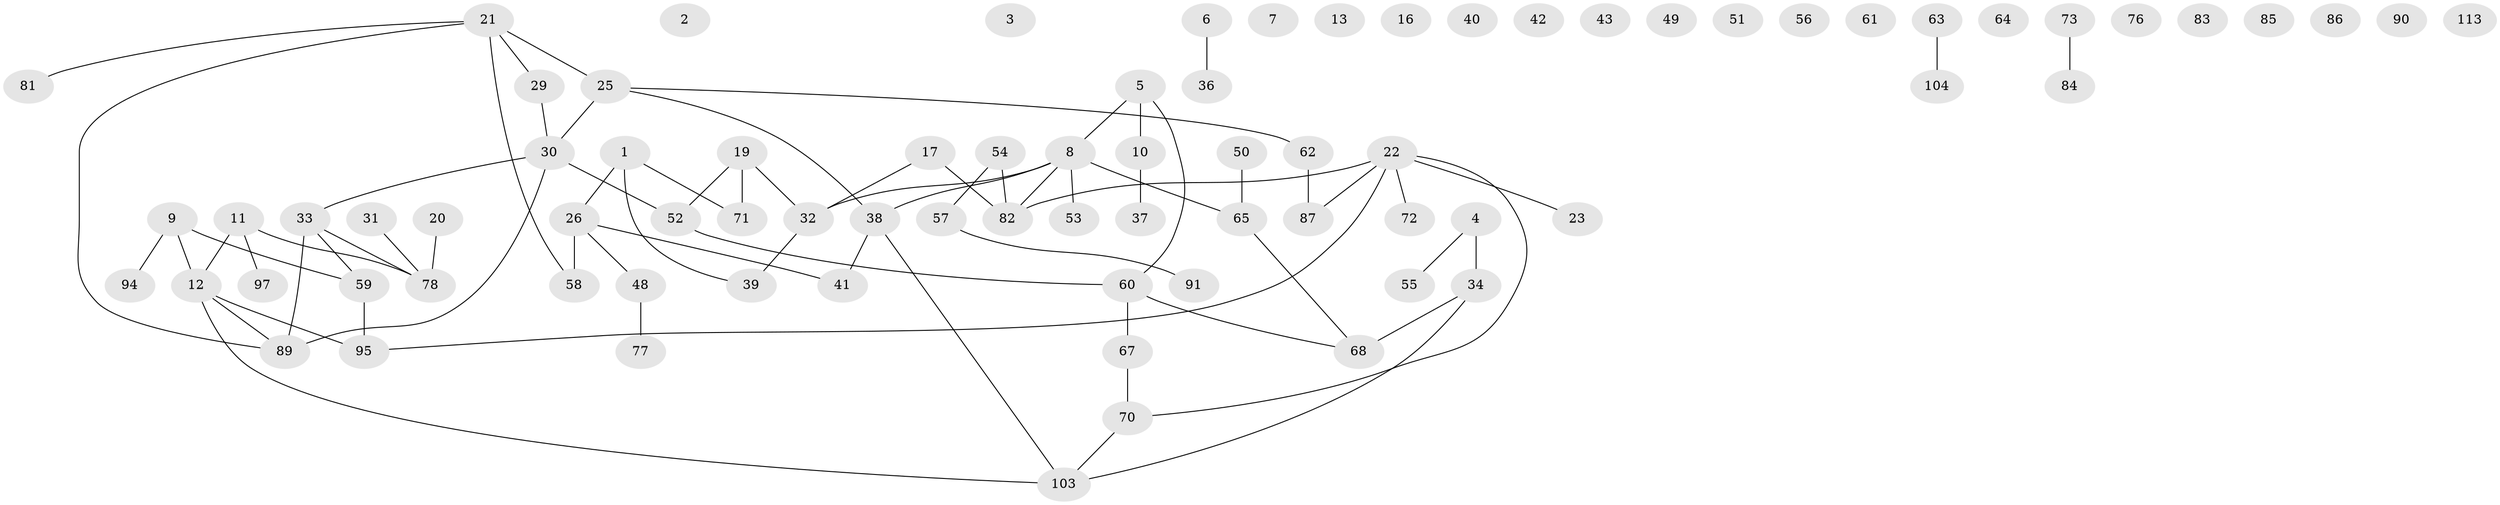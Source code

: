 // original degree distribution, {1: 0.23893805309734514, 0: 0.1592920353982301, 2: 0.25663716814159293, 3: 0.23008849557522124, 4: 0.07079646017699115, 5: 0.04424778761061947}
// Generated by graph-tools (version 1.1) at 2025/16/03/04/25 18:16:43]
// undirected, 79 vertices, 75 edges
graph export_dot {
graph [start="1"]
  node [color=gray90,style=filled];
  1 [super="+28"];
  2;
  3;
  4;
  5 [super="+24"];
  6;
  7;
  8 [super="+69+18"];
  9 [super="+15"];
  10 [super="+45+44"];
  11 [super="+14+96"];
  12 [super="+66"];
  13;
  16;
  17;
  19;
  20;
  21 [super="+74+27"];
  22 [super="+75"];
  23;
  25 [super="+88"];
  26 [super="+46"];
  29;
  30 [super="+35+110"];
  31;
  32 [super="+93"];
  33 [super="+47"];
  34;
  36;
  37;
  38;
  39 [super="+92+101"];
  40;
  41 [super="+107"];
  42;
  43;
  48;
  49;
  50;
  51;
  52;
  53;
  54;
  55;
  56;
  57;
  58;
  59;
  60;
  61;
  62;
  63;
  64;
  65;
  67;
  68;
  70;
  71;
  72;
  73;
  76 [super="+106"];
  77;
  78 [super="+108"];
  81;
  82;
  83;
  84 [super="+109"];
  85;
  86;
  87;
  89 [super="+102+112"];
  90;
  91;
  94;
  95;
  97;
  103;
  104 [super="+105"];
  113;
  1 -- 26;
  1 -- 71;
  1 -- 39;
  4 -- 34;
  4 -- 55;
  5 -- 60;
  5 -- 8;
  5 -- 10;
  6 -- 36;
  8 -- 32;
  8 -- 65;
  8 -- 82;
  8 -- 53;
  8 -- 38;
  9 -- 59;
  9 -- 94;
  9 -- 12;
  10 -- 37;
  11 -- 78;
  11 -- 97;
  11 -- 12;
  12 -- 95;
  12 -- 89;
  12 -- 103;
  17 -- 32;
  17 -- 82;
  19 -- 52;
  19 -- 71;
  19 -- 32;
  20 -- 78;
  21 -- 89;
  21 -- 81;
  21 -- 25;
  21 -- 58;
  21 -- 29;
  22 -- 72;
  22 -- 87;
  22 -- 82;
  22 -- 23;
  22 -- 70;
  22 -- 95;
  25 -- 38;
  25 -- 62;
  25 -- 30 [weight=2];
  26 -- 58;
  26 -- 48;
  26 -- 41;
  29 -- 30;
  30 -- 52;
  30 -- 89;
  30 -- 33;
  31 -- 78;
  32 -- 39;
  33 -- 78;
  33 -- 89;
  33 -- 59;
  34 -- 68;
  34 -- 103;
  38 -- 103;
  38 -- 41;
  48 -- 77;
  50 -- 65;
  52 -- 60;
  54 -- 57;
  54 -- 82;
  57 -- 91;
  59 -- 95;
  60 -- 67;
  60 -- 68;
  62 -- 87;
  63 -- 104;
  65 -- 68;
  67 -- 70;
  70 -- 103;
  73 -- 84;
}
